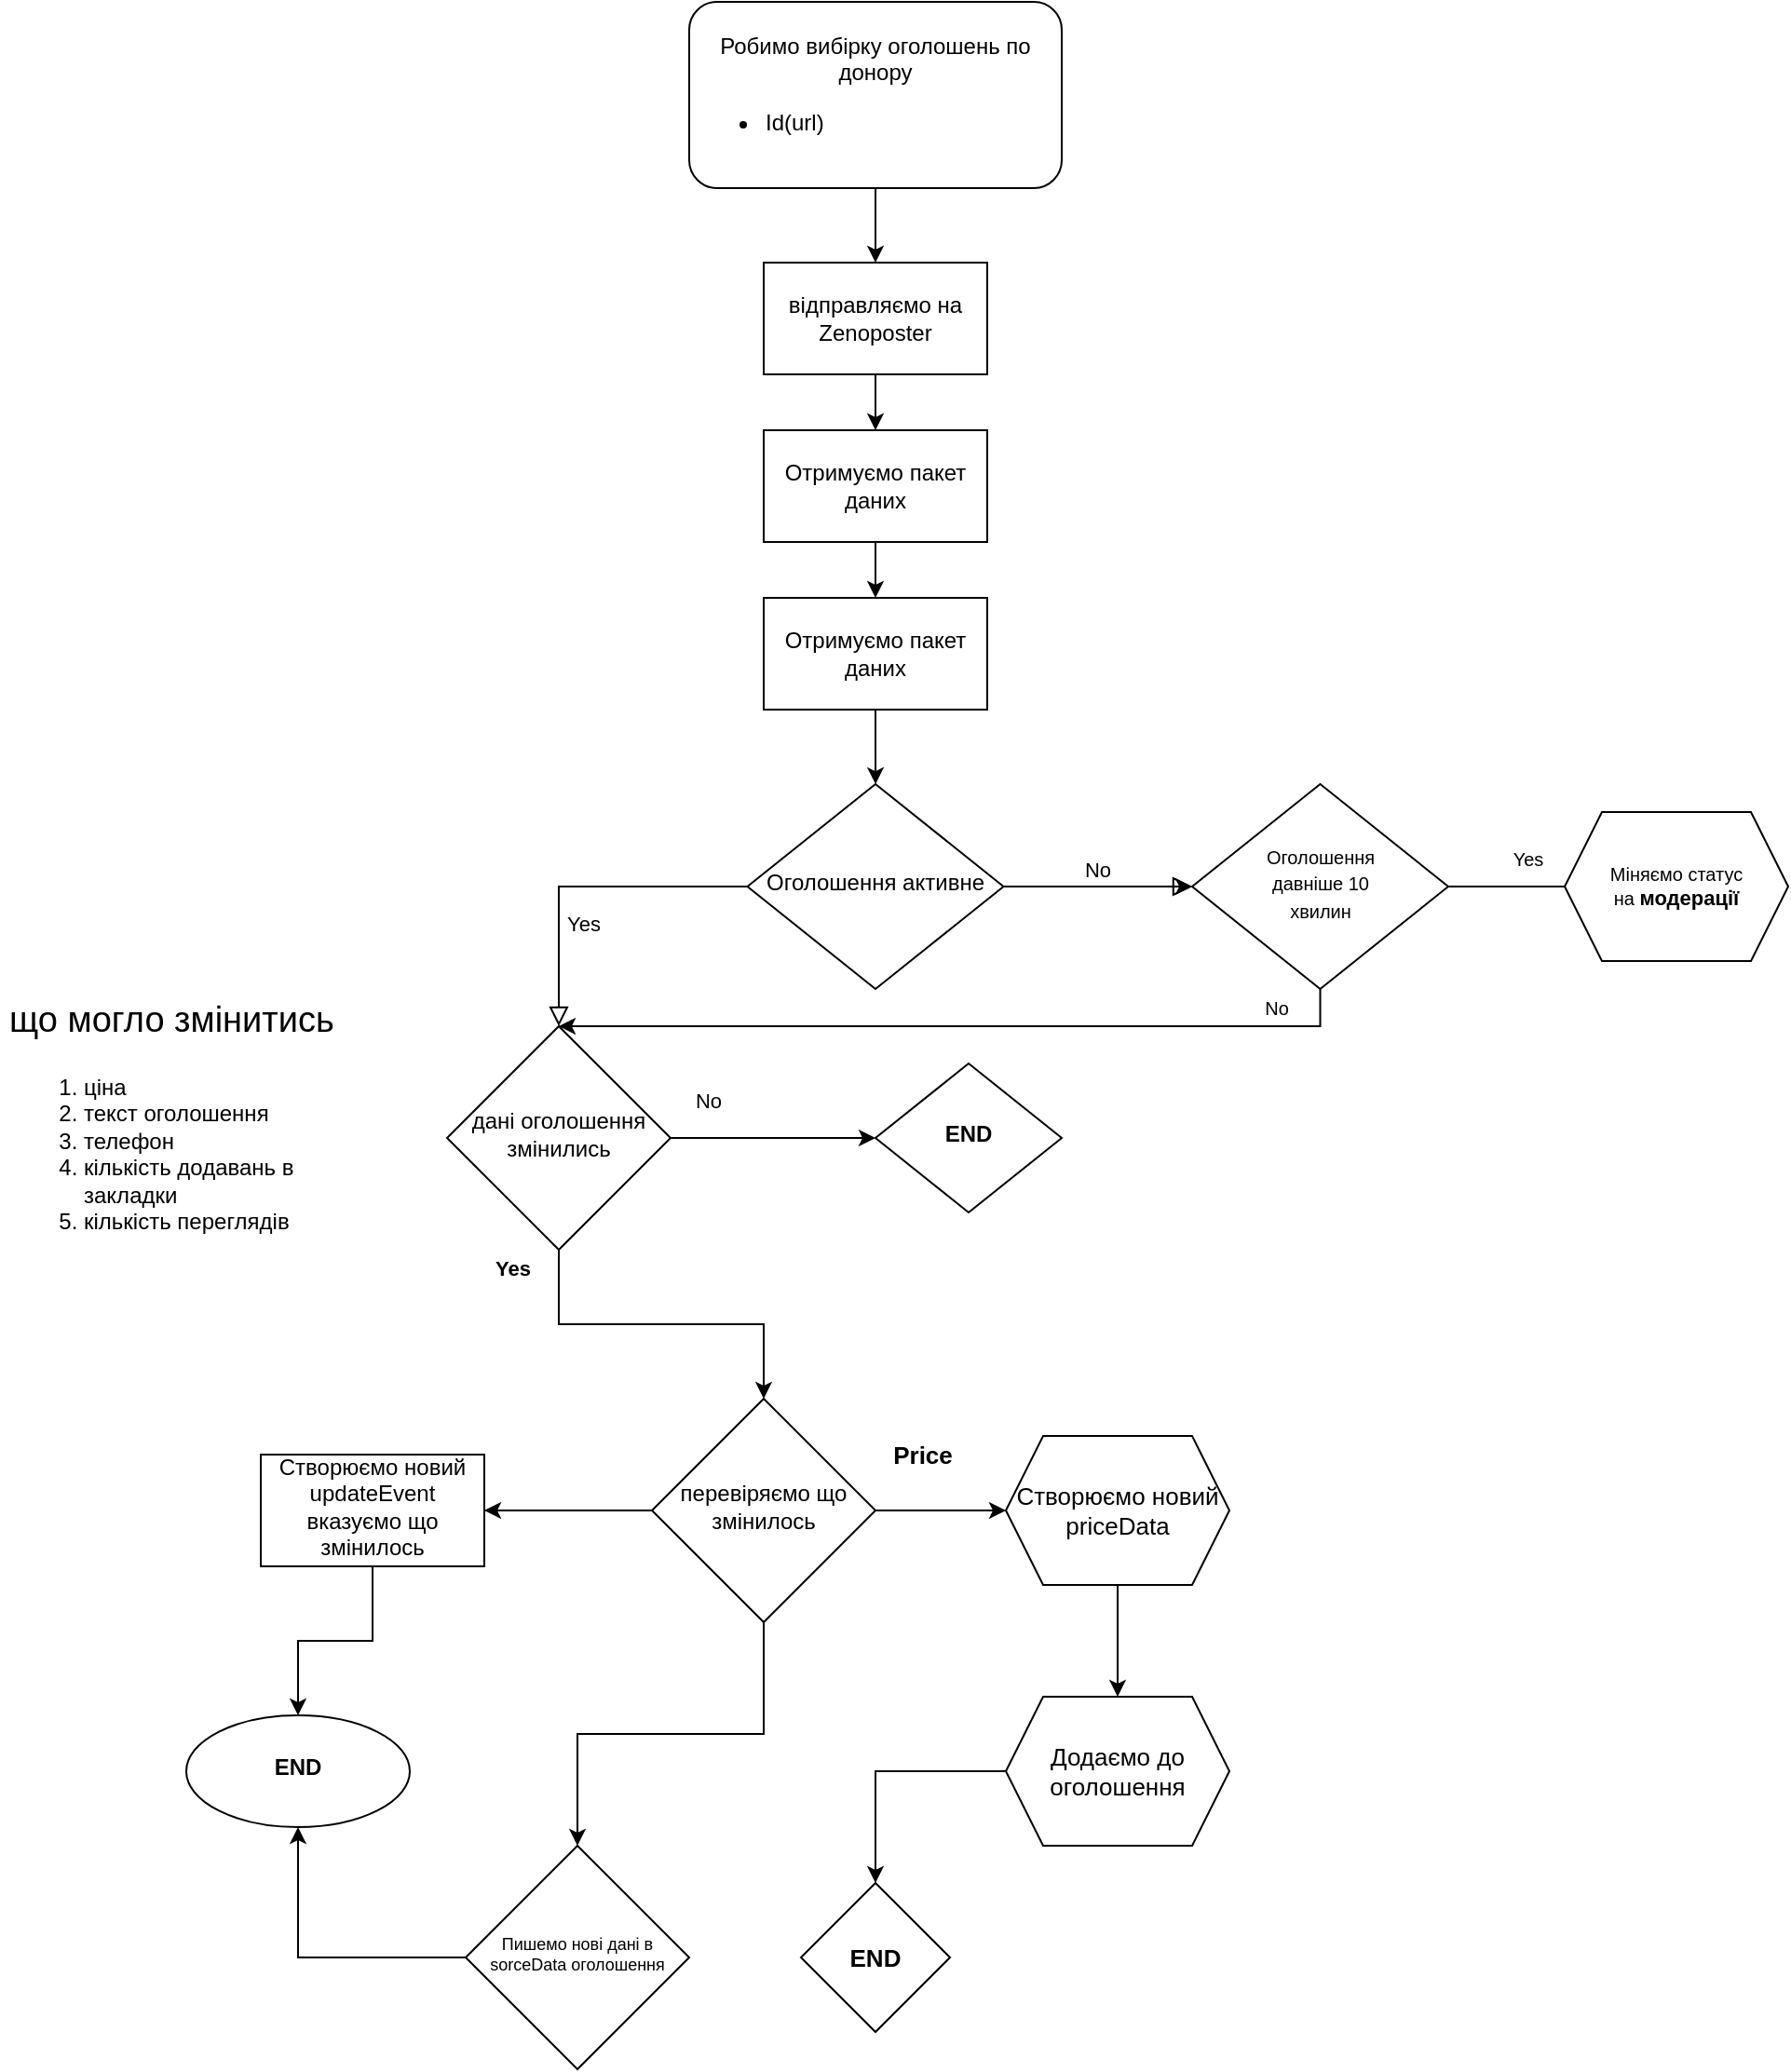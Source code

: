 <mxfile version="18.1.1" type="github">
  <diagram id="C5RBs43oDa-KdzZeNtuy" name="Page-1">
    <mxGraphModel dx="2249" dy="759" grid="1" gridSize="10" guides="1" tooltips="1" connect="1" arrows="1" fold="1" page="1" pageScale="1" pageWidth="827" pageHeight="1169" math="0" shadow="0">
      <root>
        <mxCell id="WIyWlLk6GJQsqaUBKTNV-0" />
        <mxCell id="WIyWlLk6GJQsqaUBKTNV-1" parent="WIyWlLk6GJQsqaUBKTNV-0" />
        <mxCell id="Zq3hUtZiWWwdUONuJrPH-5" value="" style="edgeStyle=orthogonalEdgeStyle;rounded=0;orthogonalLoop=1;jettySize=auto;html=1;" parent="WIyWlLk6GJQsqaUBKTNV-1" source="WIyWlLk6GJQsqaUBKTNV-3" target="Zq3hUtZiWWwdUONuJrPH-1" edge="1">
          <mxGeometry relative="1" as="geometry" />
        </mxCell>
        <mxCell id="WIyWlLk6GJQsqaUBKTNV-3" value="Робимо вибірку оголошень по донору &lt;br&gt;&lt;div align=&quot;justify&quot;&gt;&lt;ul&gt;&lt;li&gt;Id(url)&lt;/li&gt;&lt;/ul&gt;&lt;/div&gt;" style="rounded=1;whiteSpace=wrap;html=1;fontSize=12;glass=0;strokeWidth=1;shadow=0;" parent="WIyWlLk6GJQsqaUBKTNV-1" vertex="1">
          <mxGeometry x="160" y="30" width="200" height="100" as="geometry" />
        </mxCell>
        <mxCell id="WIyWlLk6GJQsqaUBKTNV-4" value="Yes" style="rounded=0;html=1;jettySize=auto;orthogonalLoop=1;fontSize=11;endArrow=block;endFill=0;endSize=8;strokeWidth=1;shadow=0;labelBackgroundColor=none;edgeStyle=orthogonalEdgeStyle;" parent="WIyWlLk6GJQsqaUBKTNV-1" source="WIyWlLk6GJQsqaUBKTNV-6" target="WIyWlLk6GJQsqaUBKTNV-10" edge="1">
          <mxGeometry y="20" relative="1" as="geometry">
            <mxPoint as="offset" />
          </mxGeometry>
        </mxCell>
        <mxCell id="WIyWlLk6GJQsqaUBKTNV-5" value="No" style="edgeStyle=orthogonalEdgeStyle;rounded=0;html=1;jettySize=auto;orthogonalLoop=1;fontSize=11;endArrow=block;endFill=0;endSize=8;strokeWidth=1;shadow=0;labelBackgroundColor=none;" parent="WIyWlLk6GJQsqaUBKTNV-1" source="WIyWlLk6GJQsqaUBKTNV-6" edge="1">
          <mxGeometry y="10" relative="1" as="geometry">
            <mxPoint as="offset" />
            <mxPoint x="430" y="505" as="targetPoint" />
          </mxGeometry>
        </mxCell>
        <mxCell id="Zq3hUtZiWWwdUONuJrPH-12" value="" style="edgeStyle=orthogonalEdgeStyle;rounded=0;orthogonalLoop=1;jettySize=auto;html=1;" parent="WIyWlLk6GJQsqaUBKTNV-1" source="WIyWlLk6GJQsqaUBKTNV-6" target="Zq3hUtZiWWwdUONuJrPH-11" edge="1">
          <mxGeometry relative="1" as="geometry" />
        </mxCell>
        <mxCell id="WIyWlLk6GJQsqaUBKTNV-6" value="Оголошення активне" style="rhombus;whiteSpace=wrap;html=1;shadow=0;fontFamily=Helvetica;fontSize=12;align=center;strokeWidth=1;spacing=6;spacingTop=-4;" parent="WIyWlLk6GJQsqaUBKTNV-1" vertex="1">
          <mxGeometry x="191.25" y="450" width="137.5" height="110" as="geometry" />
        </mxCell>
        <mxCell id="Zq3hUtZiWWwdUONuJrPH-22" value="" style="edgeStyle=orthogonalEdgeStyle;rounded=0;orthogonalLoop=1;jettySize=auto;html=1;fontSize=11;" parent="WIyWlLk6GJQsqaUBKTNV-1" source="WIyWlLk6GJQsqaUBKTNV-10" target="Zq3hUtZiWWwdUONuJrPH-21" edge="1">
          <mxGeometry relative="1" as="geometry" />
        </mxCell>
        <mxCell id="Zq3hUtZiWWwdUONuJrPH-31" value="" style="edgeStyle=orthogonalEdgeStyle;rounded=0;orthogonalLoop=1;jettySize=auto;html=1;fontSize=11;" parent="WIyWlLk6GJQsqaUBKTNV-1" source="WIyWlLk6GJQsqaUBKTNV-10" target="Zq3hUtZiWWwdUONuJrPH-30" edge="1">
          <mxGeometry relative="1" as="geometry" />
        </mxCell>
        <mxCell id="WIyWlLk6GJQsqaUBKTNV-10" value="дані оголошення змінились" style="rhombus;whiteSpace=wrap;html=1;shadow=0;fontFamily=Helvetica;fontSize=12;align=center;strokeWidth=1;spacing=6;spacingTop=-4;" parent="WIyWlLk6GJQsqaUBKTNV-1" vertex="1">
          <mxGeometry x="30" y="580" width="120" height="120" as="geometry" />
        </mxCell>
        <mxCell id="Zq3hUtZiWWwdUONuJrPH-7" value="" style="edgeStyle=orthogonalEdgeStyle;rounded=0;orthogonalLoop=1;jettySize=auto;html=1;" parent="WIyWlLk6GJQsqaUBKTNV-1" source="Zq3hUtZiWWwdUONuJrPH-1" target="Zq3hUtZiWWwdUONuJrPH-6" edge="1">
          <mxGeometry relative="1" as="geometry" />
        </mxCell>
        <mxCell id="Zq3hUtZiWWwdUONuJrPH-1" value="відправляємо на Zenoposter" style="rounded=0;whiteSpace=wrap;html=1;" parent="WIyWlLk6GJQsqaUBKTNV-1" vertex="1">
          <mxGeometry x="200" y="170" width="120" height="60" as="geometry" />
        </mxCell>
        <mxCell id="Zq3hUtZiWWwdUONuJrPH-9" value="" style="edgeStyle=orthogonalEdgeStyle;rounded=0;orthogonalLoop=1;jettySize=auto;html=1;" parent="WIyWlLk6GJQsqaUBKTNV-1" source="Zq3hUtZiWWwdUONuJrPH-6" target="Zq3hUtZiWWwdUONuJrPH-8" edge="1">
          <mxGeometry relative="1" as="geometry" />
        </mxCell>
        <mxCell id="Zq3hUtZiWWwdUONuJrPH-6" value="Отримуємо пакет даних" style="rounded=0;whiteSpace=wrap;html=1;" parent="WIyWlLk6GJQsqaUBKTNV-1" vertex="1">
          <mxGeometry x="200" y="260" width="120" height="60" as="geometry" />
        </mxCell>
        <mxCell id="Zq3hUtZiWWwdUONuJrPH-10" value="" style="edgeStyle=orthogonalEdgeStyle;rounded=0;orthogonalLoop=1;jettySize=auto;html=1;" parent="WIyWlLk6GJQsqaUBKTNV-1" source="Zq3hUtZiWWwdUONuJrPH-8" target="WIyWlLk6GJQsqaUBKTNV-6" edge="1">
          <mxGeometry relative="1" as="geometry" />
        </mxCell>
        <mxCell id="Zq3hUtZiWWwdUONuJrPH-8" value="Отримуємо пакет даних" style="rounded=0;whiteSpace=wrap;html=1;" parent="WIyWlLk6GJQsqaUBKTNV-1" vertex="1">
          <mxGeometry x="200" y="350" width="120" height="60" as="geometry" />
        </mxCell>
        <mxCell id="Zq3hUtZiWWwdUONuJrPH-14" value="" style="edgeStyle=orthogonalEdgeStyle;rounded=0;orthogonalLoop=1;jettySize=auto;html=1;fontSize=10;" parent="WIyWlLk6GJQsqaUBKTNV-1" source="Zq3hUtZiWWwdUONuJrPH-11" edge="1">
          <mxGeometry relative="1" as="geometry">
            <mxPoint x="647.5" y="505" as="targetPoint" />
          </mxGeometry>
        </mxCell>
        <mxCell id="Zq3hUtZiWWwdUONuJrPH-17" value="" style="edgeStyle=orthogonalEdgeStyle;rounded=0;orthogonalLoop=1;jettySize=auto;html=1;fontSize=10;" parent="WIyWlLk6GJQsqaUBKTNV-1" source="Zq3hUtZiWWwdUONuJrPH-11" target="WIyWlLk6GJQsqaUBKTNV-10" edge="1">
          <mxGeometry relative="1" as="geometry">
            <mxPoint x="90" y="570" as="targetPoint" />
            <Array as="points">
              <mxPoint x="499" y="580" />
            </Array>
          </mxGeometry>
        </mxCell>
        <mxCell id="Zq3hUtZiWWwdUONuJrPH-11" value="&lt;blockquote&gt;&lt;div align=&quot;center&quot;&gt;&lt;font style=&quot;font-size: 10px; line-height: 1;&quot;&gt;Оголошення давніше 10 хвилин&lt;/font&gt;&lt;/div&gt;&lt;/blockquote&gt;" style="rhombus;whiteSpace=wrap;html=1;shadow=0;fontFamily=Helvetica;fontSize=12;align=center;strokeWidth=1;spacing=6;spacingTop=-4;" parent="WIyWlLk6GJQsqaUBKTNV-1" vertex="1">
          <mxGeometry x="430" y="450" width="137.5" height="110" as="geometry" />
        </mxCell>
        <mxCell id="Zq3hUtZiWWwdUONuJrPH-15" value="Yes" style="text;html=1;align=center;verticalAlign=middle;resizable=0;points=[];autosize=1;strokeColor=none;fillColor=none;fontSize=10;" parent="WIyWlLk6GJQsqaUBKTNV-1" vertex="1">
          <mxGeometry x="595" y="480" width="30" height="20" as="geometry" />
        </mxCell>
        <mxCell id="Zq3hUtZiWWwdUONuJrPH-18" value="&lt;div&gt;No&lt;/div&gt;" style="text;html=1;align=center;verticalAlign=middle;resizable=0;points=[];autosize=1;strokeColor=none;fillColor=none;fontSize=10;" parent="WIyWlLk6GJQsqaUBKTNV-1" vertex="1">
          <mxGeometry x="460" y="560" width="30" height="20" as="geometry" />
        </mxCell>
        <mxCell id="Zq3hUtZiWWwdUONuJrPH-19" value="Міняємо статус &lt;br&gt;на &lt;font style=&quot;font-size: 11px;&quot;&gt;&lt;b&gt;модерації&lt;/b&gt;&lt;/font&gt;" style="shape=hexagon;perimeter=hexagonPerimeter2;whiteSpace=wrap;html=1;fixedSize=1;fontSize=10;" parent="WIyWlLk6GJQsqaUBKTNV-1" vertex="1">
          <mxGeometry x="630" y="465" width="120" height="80" as="geometry" />
        </mxCell>
        <mxCell id="Zq3hUtZiWWwdUONuJrPH-21" value="&lt;b&gt;END&lt;/b&gt;" style="rhombus;whiteSpace=wrap;html=1;shadow=0;fontFamily=Helvetica;fontSize=12;align=center;strokeWidth=1;spacing=6;spacingTop=-4;" parent="WIyWlLk6GJQsqaUBKTNV-1" vertex="1">
          <mxGeometry x="260" y="600" width="100" height="80" as="geometry" />
        </mxCell>
        <mxCell id="Zq3hUtZiWWwdUONuJrPH-23" value="No" style="text;html=1;align=center;verticalAlign=middle;resizable=0;points=[];autosize=1;strokeColor=none;fillColor=none;fontSize=11;" parent="WIyWlLk6GJQsqaUBKTNV-1" vertex="1">
          <mxGeometry x="155" y="610" width="30" height="20" as="geometry" />
        </mxCell>
        <mxCell id="Zq3hUtZiWWwdUONuJrPH-26" value="&lt;div&gt;&lt;b&gt;Yes&lt;/b&gt;&lt;/div&gt;" style="text;html=1;align=center;verticalAlign=middle;resizable=0;points=[];autosize=1;strokeColor=none;fillColor=none;fontSize=11;" parent="WIyWlLk6GJQsqaUBKTNV-1" vertex="1">
          <mxGeometry x="50" y="700" width="30" height="20" as="geometry" />
        </mxCell>
        <mxCell id="Zq3hUtZiWWwdUONuJrPH-33" value="" style="edgeStyle=orthogonalEdgeStyle;rounded=0;orthogonalLoop=1;jettySize=auto;html=1;fontSize=11;" parent="WIyWlLk6GJQsqaUBKTNV-1" source="Zq3hUtZiWWwdUONuJrPH-30" edge="1">
          <mxGeometry relative="1" as="geometry">
            <mxPoint x="-50" y="840" as="targetPoint" />
          </mxGeometry>
        </mxCell>
        <mxCell id="Zq3hUtZiWWwdUONuJrPH-37" value="" style="edgeStyle=orthogonalEdgeStyle;rounded=0;orthogonalLoop=1;jettySize=auto;html=1;fontSize=11;" parent="WIyWlLk6GJQsqaUBKTNV-1" source="Zq3hUtZiWWwdUONuJrPH-30" target="Zq3hUtZiWWwdUONuJrPH-36" edge="1">
          <mxGeometry relative="1" as="geometry" />
        </mxCell>
        <mxCell id="Zq3hUtZiWWwdUONuJrPH-45" value="" style="edgeStyle=orthogonalEdgeStyle;rounded=0;orthogonalLoop=1;jettySize=auto;html=1;fontSize=13;" parent="WIyWlLk6GJQsqaUBKTNV-1" source="Zq3hUtZiWWwdUONuJrPH-30" target="Zq3hUtZiWWwdUONuJrPH-44" edge="1">
          <mxGeometry relative="1" as="geometry" />
        </mxCell>
        <mxCell id="Zq3hUtZiWWwdUONuJrPH-53" value="" style="edgeStyle=orthogonalEdgeStyle;rounded=0;orthogonalLoop=1;jettySize=auto;html=1;fontSize=9;entryX=0;entryY=0.5;entryDx=0;entryDy=0;" parent="WIyWlLk6GJQsqaUBKTNV-1" source="Zq3hUtZiWWwdUONuJrPH-30" target="Zq3hUtZiWWwdUONuJrPH-39" edge="1">
          <mxGeometry relative="1" as="geometry">
            <mxPoint x="230" y="840" as="targetPoint" />
          </mxGeometry>
        </mxCell>
        <mxCell id="Zq3hUtZiWWwdUONuJrPH-30" value="перевіряємо що змінилось" style="rhombus;whiteSpace=wrap;html=1;shadow=0;fontFamily=Helvetica;fontSize=12;align=center;strokeWidth=1;spacing=6;spacingTop=-4;" parent="WIyWlLk6GJQsqaUBKTNV-1" vertex="1">
          <mxGeometry x="140" y="780" width="120" height="120" as="geometry" />
        </mxCell>
        <mxCell id="Zq3hUtZiWWwdUONuJrPH-54" value="" style="edgeStyle=orthogonalEdgeStyle;rounded=0;orthogonalLoop=1;jettySize=auto;html=1;fontSize=9;" parent="WIyWlLk6GJQsqaUBKTNV-1" source="Zq3hUtZiWWwdUONuJrPH-36" target="Zq3hUtZiWWwdUONuJrPH-47" edge="1">
          <mxGeometry relative="1" as="geometry" />
        </mxCell>
        <mxCell id="Zq3hUtZiWWwdUONuJrPH-36" value="&lt;div style=&quot;font-size: 9px;&quot;&gt;Пишемо нові дані в sorceData оголошення&lt;/div&gt;" style="rhombus;whiteSpace=wrap;html=1;shadow=0;fontFamily=Helvetica;fontSize=12;align=center;strokeWidth=1;spacing=6;spacingTop=-4;" parent="WIyWlLk6GJQsqaUBKTNV-1" vertex="1">
          <mxGeometry x="40" y="1020" width="120" height="120" as="geometry" />
        </mxCell>
        <mxCell id="Zq3hUtZiWWwdUONuJrPH-38" value="&lt;font size=&quot;1&quot;&gt;&lt;b style=&quot;font-size: 13px;&quot;&gt;Price&lt;/b&gt;&lt;/font&gt;" style="text;html=1;align=center;verticalAlign=middle;resizable=0;points=[];autosize=1;strokeColor=none;fillColor=none;fontSize=11;" parent="WIyWlLk6GJQsqaUBKTNV-1" vertex="1">
          <mxGeometry x="260" y="800" width="50" height="20" as="geometry" />
        </mxCell>
        <mxCell id="Zq3hUtZiWWwdUONuJrPH-41" value="" style="edgeStyle=orthogonalEdgeStyle;rounded=0;orthogonalLoop=1;jettySize=auto;html=1;fontSize=13;" parent="WIyWlLk6GJQsqaUBKTNV-1" source="Zq3hUtZiWWwdUONuJrPH-39" target="Zq3hUtZiWWwdUONuJrPH-40" edge="1">
          <mxGeometry relative="1" as="geometry" />
        </mxCell>
        <mxCell id="Zq3hUtZiWWwdUONuJrPH-39" value="Створюємо новий priceData" style="shape=hexagon;perimeter=hexagonPerimeter2;whiteSpace=wrap;html=1;fixedSize=1;fontSize=13;" parent="WIyWlLk6GJQsqaUBKTNV-1" vertex="1">
          <mxGeometry x="330" y="800" width="120" height="80" as="geometry" />
        </mxCell>
        <mxCell id="Zq3hUtZiWWwdUONuJrPH-43" value="" style="edgeStyle=orthogonalEdgeStyle;rounded=0;orthogonalLoop=1;jettySize=auto;html=1;fontSize=13;" parent="WIyWlLk6GJQsqaUBKTNV-1" source="Zq3hUtZiWWwdUONuJrPH-40" target="Zq3hUtZiWWwdUONuJrPH-42" edge="1">
          <mxGeometry relative="1" as="geometry" />
        </mxCell>
        <mxCell id="Zq3hUtZiWWwdUONuJrPH-40" value="Додаємо до оголошення" style="shape=hexagon;perimeter=hexagonPerimeter2;whiteSpace=wrap;html=1;fixedSize=1;fontSize=13;" parent="WIyWlLk6GJQsqaUBKTNV-1" vertex="1">
          <mxGeometry x="330" y="940" width="120" height="80" as="geometry" />
        </mxCell>
        <mxCell id="Zq3hUtZiWWwdUONuJrPH-42" value="&lt;b&gt;END&lt;/b&gt;" style="rhombus;whiteSpace=wrap;html=1;fontSize=13;" parent="WIyWlLk6GJQsqaUBKTNV-1" vertex="1">
          <mxGeometry x="220" y="1040" width="80" height="80" as="geometry" />
        </mxCell>
        <mxCell id="Zq3hUtZiWWwdUONuJrPH-48" value="" style="edgeStyle=orthogonalEdgeStyle;rounded=0;orthogonalLoop=1;jettySize=auto;html=1;fontSize=9;" parent="WIyWlLk6GJQsqaUBKTNV-1" source="Zq3hUtZiWWwdUONuJrPH-44" target="Zq3hUtZiWWwdUONuJrPH-47" edge="1">
          <mxGeometry relative="1" as="geometry" />
        </mxCell>
        <mxCell id="Zq3hUtZiWWwdUONuJrPH-44" value="&lt;div&gt;Створюємо новий updateEvent вказуємо що змінилось&lt;/div&gt;" style="whiteSpace=wrap;html=1;shadow=0;strokeWidth=1;spacing=6;spacingTop=-4;" parent="WIyWlLk6GJQsqaUBKTNV-1" vertex="1">
          <mxGeometry x="-70" y="810" width="120" height="60" as="geometry" />
        </mxCell>
        <mxCell id="Zq3hUtZiWWwdUONuJrPH-47" value="&lt;b&gt;END&lt;/b&gt;" style="ellipse;whiteSpace=wrap;html=1;shadow=0;strokeWidth=1;spacing=6;spacingTop=-4;" parent="WIyWlLk6GJQsqaUBKTNV-1" vertex="1">
          <mxGeometry x="-110" y="950" width="120" height="60" as="geometry" />
        </mxCell>
        <mxCell id="-Ed71MwEj80D3cBsqbGH-2" value="&lt;h1&gt;&lt;span style=&quot;font-weight: normal;&quot;&gt;&lt;font style=&quot;font-size: 19px; line-height: 0.5;&quot;&gt;що могло змінитись&lt;/font&gt;&lt;/span&gt;&lt;br&gt;&lt;/h1&gt;&lt;ol&gt;&lt;li&gt;ціна &lt;br&gt;&lt;/li&gt;&lt;li&gt;текст оголошення&lt;/li&gt;&lt;li&gt;телефон&lt;/li&gt;&lt;li&gt;кількість додавань в закладки&lt;/li&gt;&lt;li&gt;кількість переглядів&lt;br&gt;&lt;/li&gt;&lt;/ol&gt;" style="text;html=1;strokeColor=none;fillColor=none;spacing=5;spacingTop=-20;whiteSpace=wrap;overflow=hidden;rounded=0;" vertex="1" parent="WIyWlLk6GJQsqaUBKTNV-1">
          <mxGeometry x="-210" y="555" width="190" height="170" as="geometry" />
        </mxCell>
      </root>
    </mxGraphModel>
  </diagram>
</mxfile>
